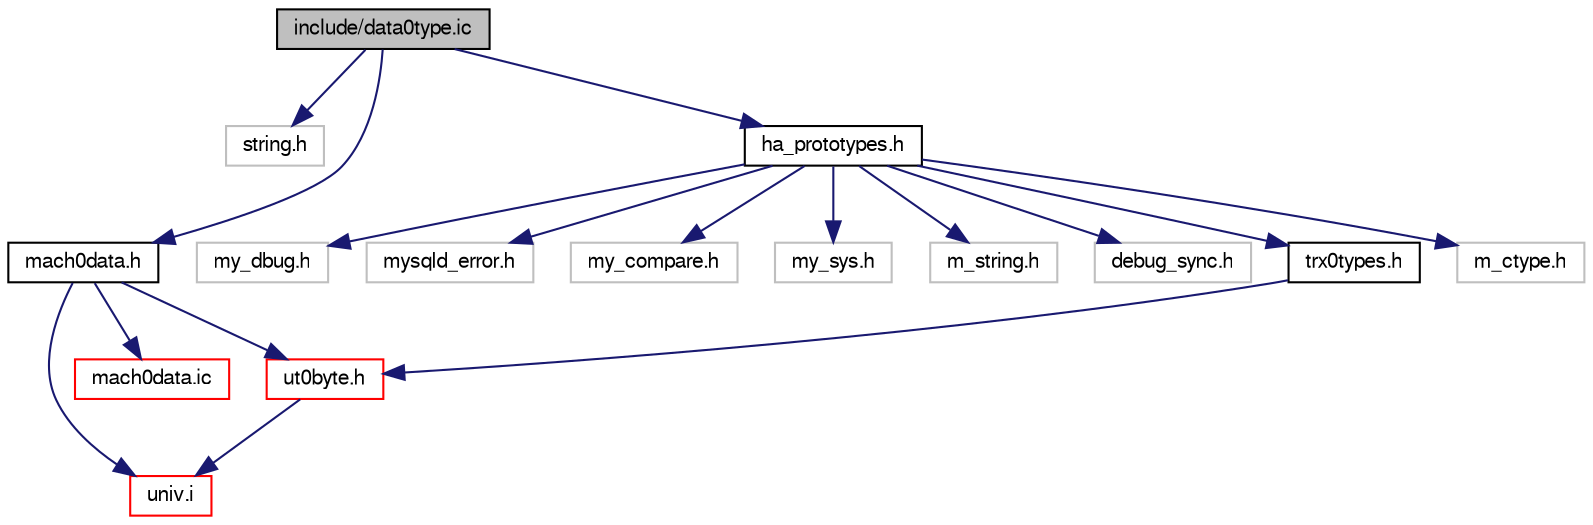 digraph "include/data0type.ic"
{
  bgcolor="transparent";
  edge [fontname="FreeSans",fontsize="10",labelfontname="FreeSans",labelfontsize="10"];
  node [fontname="FreeSans",fontsize="10",shape=record];
  Node1 [label="include/data0type.ic",height=0.2,width=0.4,color="black", fillcolor="grey75", style="filled" fontcolor="black"];
  Node1 -> Node2 [color="midnightblue",fontsize="10",style="solid",fontname="FreeSans"];
  Node2 [label="string.h",height=0.2,width=0.4,color="grey75"];
  Node1 -> Node3 [color="midnightblue",fontsize="10",style="solid",fontname="FreeSans"];
  Node3 [label="mach0data.h",height=0.2,width=0.4,color="black",URL="$mach0data_8h.html"];
  Node3 -> Node4 [color="midnightblue",fontsize="10",style="solid",fontname="FreeSans"];
  Node4 [label="univ.i",height=0.2,width=0.4,color="red",URL="$univ_8i.html"];
  Node3 -> Node5 [color="midnightblue",fontsize="10",style="solid",fontname="FreeSans"];
  Node5 [label="ut0byte.h",height=0.2,width=0.4,color="red",URL="$ut0byte_8h.html"];
  Node5 -> Node4 [color="midnightblue",fontsize="10",style="solid",fontname="FreeSans"];
  Node3 -> Node6 [color="midnightblue",fontsize="10",style="solid",fontname="FreeSans"];
  Node6 [label="mach0data.ic",height=0.2,width=0.4,color="red",URL="$mach0data_8ic.html"];
  Node1 -> Node7 [color="midnightblue",fontsize="10",style="solid",fontname="FreeSans"];
  Node7 [label="ha_prototypes.h",height=0.2,width=0.4,color="black",URL="$ha__prototypes_8h.html"];
  Node7 -> Node8 [color="midnightblue",fontsize="10",style="solid",fontname="FreeSans"];
  Node8 [label="my_dbug.h",height=0.2,width=0.4,color="grey75"];
  Node7 -> Node9 [color="midnightblue",fontsize="10",style="solid",fontname="FreeSans"];
  Node9 [label="mysqld_error.h",height=0.2,width=0.4,color="grey75"];
  Node7 -> Node10 [color="midnightblue",fontsize="10",style="solid",fontname="FreeSans"];
  Node10 [label="my_compare.h",height=0.2,width=0.4,color="grey75"];
  Node7 -> Node11 [color="midnightblue",fontsize="10",style="solid",fontname="FreeSans"];
  Node11 [label="my_sys.h",height=0.2,width=0.4,color="grey75"];
  Node7 -> Node12 [color="midnightblue",fontsize="10",style="solid",fontname="FreeSans"];
  Node12 [label="m_string.h",height=0.2,width=0.4,color="grey75"];
  Node7 -> Node13 [color="midnightblue",fontsize="10",style="solid",fontname="FreeSans"];
  Node13 [label="debug_sync.h",height=0.2,width=0.4,color="grey75"];
  Node7 -> Node14 [color="midnightblue",fontsize="10",style="solid",fontname="FreeSans"];
  Node14 [label="trx0types.h",height=0.2,width=0.4,color="black",URL="$trx0types_8h.html"];
  Node14 -> Node5 [color="midnightblue",fontsize="10",style="solid",fontname="FreeSans"];
  Node7 -> Node15 [color="midnightblue",fontsize="10",style="solid",fontname="FreeSans"];
  Node15 [label="m_ctype.h",height=0.2,width=0.4,color="grey75"];
}
